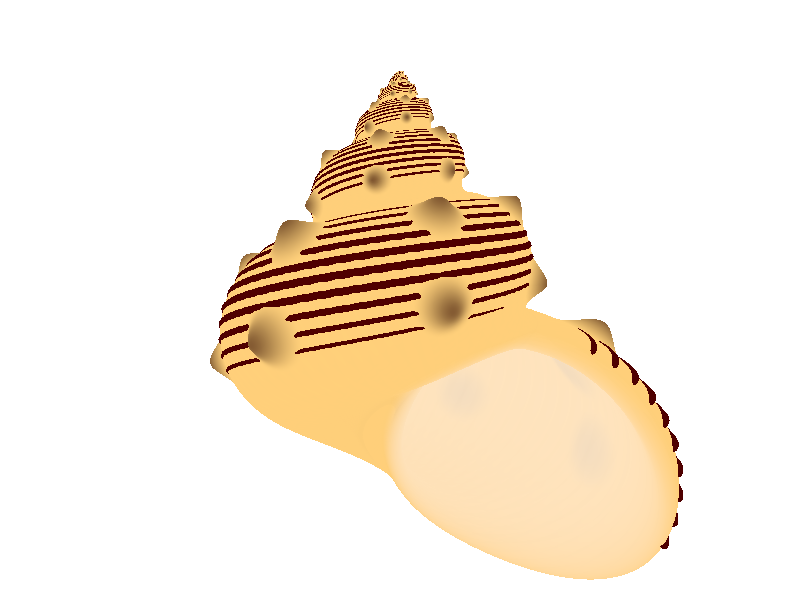 // Persistence of Vision Ray Tracer Scene Description File
// File: SnailShell.pov

#version 3.6; // current version is 3.8

/* 
Information on Pov-Ray:
 
My personal introduction into Pov-Ray was the excellent book "3D-Welten, professionelle Animationen und fotorealistische Grafiken mit Raytracing" from 
Toni Lama by Carl Hanser Verlag München Wien, 2004. Apart of that I recommend the Pov-Ray-homepage (http://www.povray.org).

Further information on Pov-Ray can be found at https://sus.ziti.uni-heidelberg.de/Lehre/WS2021_Tools/POVRAY/POVRAY_PeterFischer.pdf,  
https://wiki.povray.org/content/Main_Page, https://de.wikibooks.org/wiki/Raytracing_mit_POV-Ray or, in german language, here: https://www.f-lohmueller.de/pov_tut/pov__ger.htm
*/ 
 
 
//-----------------------------------Scene settings (Camera, light, background)-------------------------------------------------


global_settings {
	assumed_gamma 1.0
	max_trace_level 25
	// radiosity {}
}


#declare Cameraz = camera {
	location  <1, 0, -10>
	look_at   <0, 0,  0>
}

camera {Cameraz}

sky_sphere {pigment {rgb 1}}


// create a regular point light source
light_source {
    0*x                  // light's position (translated below)
	color rgb <1,1,1>    // light's color
	translate <1, 1, -200>
}


light_source {
	0*x                  // light's position (translated below)
	color rgb <1,1,1>    // light's color
	translate <-100, 100, 00>
}


// Light in the opening of the snail shell

light_source {
	0*x                  // light's position (translated below)
	color rgb <1,1,1>    // light's color
	translate <2, -2.5, 0>
}


/*
---------------------------------------------------Modeling approach---------------------------------------------- 

Snails are forming logarithmic spirals. The radial extension of the shell, its position along the y-axis and the width of the shell 
can all be described by exponential equations in dependence of the radius of the snail turns. Interestingly these three independent 
equations can have identical exponents. 

RadialExtension = ScalingFactorR X e to the power of (ExponentialFactor x Angle)
DistanceAlongY = ScalingFactorY X e to the power of (ExponentialFactor x Angle)
ShellWidth = ScalingFactorW X e to the power of (ExponentialFactor x Angle)

In the beginning of the following script these equations and suitable ScalingFactors and ExponentialFactors are defined. 
ScalingFactors and ExponentialFactors can be used to modify snail shapes - feel free to try it!

The snail parameters determined by the equations are used to define positions of spheres, which are fused to a blob. A spiral of 
similar parameters but slightly smaller width and  negative field strength is used to make this shell hollow. 

Furthermore, we add two types of decorations: decorations fused with the blob and decorations added as separate objects. For defining 
the positions of decorations we use the same logarithmic spiral and add the width of the shell to place these positions on the outside of the shell. 
*/ 



//--------------------------------------------Objects-----------------------------------------------------------------

//Spiral parameters; these parameters have been derived by simple trial and error - just try to play around yourself a bit!

#declare ExponentialFactor = 0.01045; 							//The exponential factor for all three exponential equations;  
#declare ScalingFactorY = 0.105; 							//Scaling factor for the equation determining the distance along the y-axis.  
#declare ScalingFactorR = 0.0355; 							//Scaling factor for the equation determining the radial extension. 
#declare ScalingFactorW = 0.04; 							//Scaling factor for the equation determining the shell width. 



#declare YStart = 3.9;                                      //Starting position on y-axis

blob {
	threshold 0.6
	
	#declare ticker = 0;
	#while (ticker < 400)
	
	
		#declare Angle = 5.5 * ticker; 						//Our snail will be composed of spheres rotated by increments of 5.5 degrees
		
		#declare RadialExt = ScalingFactorR * exp (ExponentialFactor*ticker);			
		#declare DistanceY = ScalingFactorY * exp (ExponentialFactor*ticker);
		#declare ShellWidth = ScalingFactorW * exp (ExponentialFactor*ticker);
		
		
		sphere { <0, 0, 0>, 1.2*ShellWidth , 0.3       				// This sphere produces the solid shell
			translate <RadialExt, YStart - DistanceY, 0>
			rotate <0, Angle, 0>
			pigment {
				color rgb<255/255, 160/255, 50/255>
			}
		}
	
	
		sphere { <0, 0, 0>, 0.9*ShellWidth , -1             				// And this sphere is substracted and produces the inner void
			translate <0.9*RadialExt, YStart - DistanceY, 0>
			rotate <0, Angle, 0>
			pigment {
				color rgb<255/255, 255/255, 255/255>   			// solid color pigment
			}
		}
	
	
		// Decorations - "spikes"
		
		#if (mod(ticker, 10) = 0)    						// the mod-function returns the residue of a division (here ticker divided by 10). This residue equals 0 only for 10, 20, 30 etc. 
		                                                    //Therefore a spike is inserted only every 10th turn. 
		// OR #if (!mod(ticker, 10))  
		
			sphere { <0, 0, 0>, ShellWidth/3 , 0.5
				scale <4, 1, 1>
				translate <ShellWidth, 0, 0>                    // Here the position is placed on the outer side of the shell ...
				rotate <0, 0, 50>                          		// ... and rotated around the shell. This rotation around the z-axis produces the upper row of spikes  ...
				translate <RadialExt, YStart - DistanceY, 0>
				rotate <0, Angle, 0>
				pigment {
					color rgb<20/255, 0/255, 0/255>   		// solid color pigment
				}
			}
			
			sphere { <0, 0, 0>, ShellWidth/3 , 0.5
				scale <4, 1, 1>
				translate <ShellWidth, 0, 0>
				rotate <0, 0, -15>                       		// ... and this rotation around the z-axis produces the lower row of spikes
				translate <RadialExt, YStart - DistanceY, 0>
				rotate <0, Angle, 0>
				pigment {
					color rgb<20/255, 0/255, 0/255>   		// solid color pigment
				}
			}
		
		#else
		#end 									// end if
		
		
		#declare ticker = ticker + 1;
	#end 										// end while
} 											// end blob




//Decorations - stripes

//We need a second blob for the stripes, otherwise their colors would get mixed up with the main blob's color. 

blob {
  threshold 0.6

#declare ticker = 0;
	#while (ticker<396)								//Since this is a new loop, we also have to define the functions for our shell parameters once again. We want to obtain the same logarithmic spiral, so we take the same equations.
	
		#declare Angle = 5.5 * ticker;
		
		#declare RadialExt = ScalingFactorR * exp(ExponentialFactor*ticker);
		#declare DistanceY = ScalingFactorY * exp(ExponentialFactor*ticker);
		#declare ShellWidth = ScalingFactorW * exp(ExponentialFactor*ticker);
		
		#declare ticker2 = 0;
		#while (ticker2< 10)
			sphere { <0, 0, 0>, 0.1*ShellWidth , 1					
				scale <1, 0.5 4>
				translate <0.8*ShellWidth, 0, 0>				// Here the position is placed on the outer side of the shell ...
				rotate <0, 0, -25+ticker2*10>          			// ... and rotated around the shell. This loop produces 10 different rotation angles with 25 degrees difference, i.e. 10 stripes.
				translate <RadialExt, YStart - DistanceY, 0>
				rotate <0, Angle, 0>
				pigment {
					color rgb<20/255, 0/255, 0/255>
				}
			}
			
			#declare ticker2 = ticker2 + 1;
		#end 									// end inner while
		
		#declare ticker = ticker + 1;
	#end // end outer while
} 											// end blob